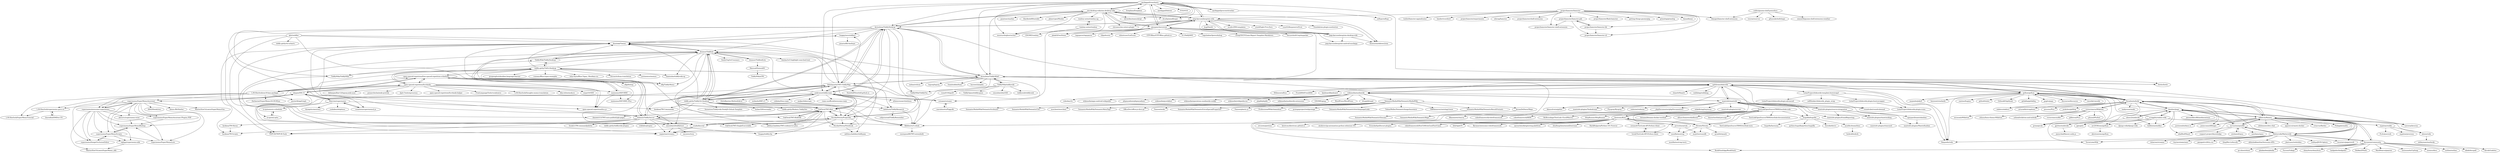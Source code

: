 digraph G {
"aardappel/treesheets" -> "aardappel/procrastitracker"
"aardappel/treesheets" -> "dvorka/mindforger" ["e"=1]
"aardappel/treesheets" -> "freeplane/freeplane" ["e"=1]
"aardappel/treesheets" -> "zim-desktop-wiki/zim-desktop-wiki"
"aardappel/treesheets" -> "aardappel/lobster" ["e"=1]
"aardappel/treesheets" -> "jaap-karssenberg/zim-wiki"
"aardappel/treesheets" -> "giuspen/cherrytree"
"aardappel/treesheets" -> "wereturtle/ghostwriter" ["e"=1]
"aardappel/treesheets" -> "felixhayashi/TW5-TiddlyMap"
"aardappel/treesheets" -> "Jermolene/TiddlyWiki5"
"aardappel/treesheets" -> "olivierkes/manuskript" ["e"=1]
"aardappel/treesheets" -> "Jermolene/TiddlyDesktop"
"aardappel/treesheets" -> "VUE/VUE" ["e"=1]
"aardappel/treesheets" -> "Zettlr/Zettlr" ["e"=1]
"aardappel/treesheets" -> "joekroese/tiddlyroam"
"zim-desktop-wiki/zim-desktop-wiki" -> "jaap-karssenberg/zim-wiki"
"zim-desktop-wiki/zim-desktop-wiki" -> "giuspen/cherrytree"
"zim-desktop-wiki/zim-desktop-wiki" -> "aardappel/treesheets"
"zim-desktop-wiki/zim-desktop-wiki" -> "Jermolene/TiddlyDesktop"
"zim-desktop-wiki/zim-desktop-wiki" -> "Xunius/markdown2zim"
"zim-desktop-wiki/zim-desktop-wiki" -> "dvorka/mindforger" ["e"=1]
"zim-desktop-wiki/zim-desktop-wiki" -> "pbek/QOwnNotes" ["e"=1]
"zim-desktop-wiki/zim-desktop-wiki" -> "wereturtle/ghostwriter" ["e"=1]
"zim-desktop-wiki/zim-desktop-wiki" -> "olivierkes/manuskript" ["e"=1]
"zim-desktop-wiki/zim-desktop-wiki" -> "tomboy-notes/tomboy-ng"
"zim-desktop-wiki/zim-desktop-wiki" -> "shivams/zim-zotero-plugin"
"zim-desktop-wiki/zim-desktop-wiki" -> "blackhole89/notekit" ["e"=1]
"zim-desktop-wiki/zim-desktop-wiki" -> "phase1geo/Minder" ["e"=1]
"zim-desktop-wiki/zim-desktop-wiki" -> "Jermolene/TiddlyWiki5"
"zim-desktop-wiki/zim-desktop-wiki" -> "gsantner/markor" ["e"=1]
"slaypni/SM-15" -> "open-spaced-repetition/free-spaced-repetition-scheduler"
"slaypni/SM-15" -> "sunaiwen/supermemo2.js"
"slaypni/SM-15" -> "supermemo/SuperMemoAssistant"
"slaypni/SM-15" -> "lo-tp/sm2-plus"
"slaypni/SM-15" -> "Maxvien/supermemo"
"splitbrain/dokuwiki" -> "wikimedia/mediawiki"
"splitbrain/dokuwiki" -> "Jermolene/TiddlyWiki5"
"splitbrain/dokuwiki" -> "gollum/gollum"
"splitbrain/dokuwiki" -> "LotarProject/dokuwiki-template-bootstrap3"
"splitbrain/dokuwiki" -> "Dynalon/mdwiki"
"splitbrain/dokuwiki" -> "BookStackApp/BookStack" ["e"=1]
"splitbrain/dokuwiki" -> "mantisbt/mantisbt"
"splitbrain/dokuwiki" -> "kanboard/kanboard" ["e"=1]
"splitbrain/dokuwiki" -> "klaussilveira/gitlist" ["e"=1]
"splitbrain/dokuwiki" -> "shaarli/Shaarli" ["e"=1]
"splitbrain/dokuwiki" -> "wallabag/wallabag" ["e"=1]
"splitbrain/dokuwiki" -> "Requarks/wiki" ["e"=1]
"splitbrain/dokuwiki" -> "SSilence/selfoss" ["e"=1]
"splitbrain/dokuwiki" -> "FreshRSS/FreshRSS" ["e"=1]
"splitbrain/dokuwiki" -> "roundcube/roundcubemail" ["e"=1]
"victorstanciu/Wikitten" -> "grena/gruik" ["e"=1]
"victorstanciu/Wikitten" -> "zthxxx/hexo-theme-Wikitten" ["e"=1]
"victorstanciu/Wikitten" -> "zohead/wikitten-and-mdwiki"
"victorstanciu/Wikitten" -> "Dynalon/mdwiki"
"victorstanciu/Wikitten" -> "victorstanciu/dbv" ["e"=1]
"victorstanciu/Wikitten" -> "gilbitron/Pico" ["e"=1]
"victorstanciu/Wikitten" -> "pluxml/PluXml" ["e"=1]
"victorstanciu/Wikitten" -> "nicosomb/Wikitten"
"Dynalon/mdwiki" -> "gollum/gollum"
"Dynalon/mdwiki" -> "gilbitron/Raneto"
"Dynalon/mdwiki" -> "TevinLi/amWiki" ["e"=1]
"Dynalon/mdwiki" -> "splitbrain/dokuwiki"
"Dynalon/mdwiki" -> "victorstanciu/Wikitten"
"Dynalon/mdwiki" -> "Jermolene/TiddlyWiki5"
"Dynalon/mdwiki" -> "tankywoo/simiki" ["e"=1]
"Dynalon/mdwiki" -> "arturadib/strapdown" ["e"=1]
"Dynalon/mdwiki" -> "Laverna/laverna" ["e"=1]
"Dynalon/mdwiki" -> "justinwalsh/daux.io" ["e"=1]
"Dynalon/mdwiki" -> "joemccann/dillinger" ["e"=1]
"Dynalon/mdwiki" -> "mkdocs/mkdocs" ["e"=1]
"Dynalon/mdwiki" -> "claudioc/jingo"
"Dynalon/mdwiki" -> "picocms/Pico" ["e"=1]
"Dynalon/mdwiki" -> "jockchou/gitblog" ["e"=1]
"wikimedia/mediawiki" -> "splitbrain/dokuwiki"
"wikimedia/mediawiki" -> "wikimedia/apps-android-wikipedia" ["e"=1]
"wikimedia/mediawiki" -> "SemanticMediaWiki/SemanticMediaWiki"
"wikimedia/mediawiki" -> "phpmyadmin/phpmyadmin" ["e"=1]
"wikimedia/mediawiki" -> "wikimedia/pywikibot" ["e"=1]
"wikimedia/mediawiki" -> "wikimedia/operations-mediawiki-config" ["e"=1]
"wikimedia/mediawiki" -> "wikimedia/wikipedia-ios" ["e"=1]
"wikimedia/mediawiki" -> "phpbb/phpbb" ["e"=1]
"wikimedia/mediawiki" -> "wikimedia/mediawiki-extensions" ["e"=1]
"wikimedia/mediawiki" -> "mantisbt/mantisbt"
"wikimedia/mediawiki" -> "GNOME/gimp" ["e"=1]
"wikimedia/mediawiki" -> "Requarks/wiki" ["e"=1]
"wikimedia/mediawiki" -> "WordPress/WordPress" ["e"=1]
"wikimedia/mediawiki" -> "drupal/drupal" ["e"=1]
"wikimedia/mediawiki" -> "videolan/vlc" ["e"=1]
"giuspen/cherrytree" -> "zim-desktop-wiki/zim-desktop-wiki"
"giuspen/cherrytree" -> "pbek/QOwnNotes" ["e"=1]
"giuspen/cherrytree" -> "wereturtle/ghostwriter" ["e"=1]
"giuspen/cherrytree" -> "aardappel/treesheets"
"giuspen/cherrytree" -> "jaap-karssenberg/zim-desktop-wiki"
"giuspen/cherrytree" -> "sagishahar/lpeworkshop" ["e"=1]
"giuspen/cherrytree" -> "noraj/OSCP-Exam-Report-Template-Markdown" ["e"=1]
"giuspen/cherrytree" -> "SecureAuthCorp/impacket" ["e"=1]
"giuspen/cherrytree" -> "tagspaces/tagspaces" ["e"=1]
"giuspen/cherrytree" -> "OJ/gobuster" ["e"=1]
"giuspen/cherrytree" -> "jaap-karssenberg/zim-wiki"
"giuspen/cherrytree" -> "Zettlr/Zettlr" ["e"=1]
"giuspen/cherrytree" -> "rebootuser/LinEnum" ["e"=1]
"giuspen/cherrytree" -> "GTFOBins/GTFOBins.github.io" ["e"=1]
"giuspen/cherrytree" -> "411Hall/JAWS" ["e"=1]
"projecthamster/hamster" -> "projecthamster/shell-extension"
"projecthamster/hamster" -> "projecthamster/hamster-gtk"
"projecthamster/hamster" -> "projecthamster/hamster-shell-extension"
"projecthamster/hamster" -> "projecthamster/flask-hamster"
"projecthamster/hamster" -> "projecthamster/hamster-lib"
"projecthamster/hamster" -> "getting-things-gnome/gtg" ["e"=1]
"projecthamster/hamster" -> "gtimelog/gtimelog"
"projecthamster/hamster" -> "kimai/kimai" ["e"=1]
"projecthamster/hamster" -> "projecthamster/hamster-cli"
"projecthamster/hamster" -> "tseliot/hamster-appindicator"
"projecthamster/hamster" -> "baedert/corebird" ["e"=1]
"projecthamster/hamster" -> "projecthamster/experiments"
"projecthamster/hamster" -> "jaap-karssenberg/zim-wiki"
"projecthamster/hamster" -> "tbaugis/hamster-shell-extension"
"projecthamster/hamster" -> "ederag/hamster"
"TiddlyWiki/TiddlyDesktop" -> "tiddly-gittly/TidGi-Desktop"
"TiddlyWiki/TiddlyDesktop" -> "donmor/Tiddloid"
"TiddlyWiki/TiddlyDesktop" -> "ibnishak/Timimi"
"open-spaced-repetition/fsrs4anki" -> "open-spaced-repetition/free-spaced-repetition-scheduler"
"open-spaced-repetition/fsrs4anki" -> "L-M-Sherlock/sm18-lazy-package"
"open-spaced-repetition/fsrs4anki" -> "open-spaced-repetition/fsrs4anki-helper"
"open-spaced-repetition/fsrs4anki" -> "FreeLanguageTools/vocabsieve"
"open-spaced-repetition/fsrs4anki" -> "maimemo/SSP-MMC"
"open-spaced-repetition/fsrs4anki" -> "tiddly-gittly/TidGi-Desktop"
"open-spaced-repetition/fsrs4anki" -> "open-spaced-repetition/fsrs.js"
"open-spaced-repetition/fsrs4anki" -> "slaypni/SM-15"
"open-spaced-repetition/fsrs4anki" -> "L-M-Sherlock/thoughts-memo-translation"
"open-spaced-repetition/fsrs4anki" -> "supermemo/awesome-supermemo"
"open-spaced-repetition/fsrs4anki" -> "kha-white/mokuro" ["e"=1]
"open-spaced-repetition/fsrs4anki" -> "ninja33/ODH" ["e"=1]
"open-spaced-repetition/fsrs4anki" -> "debanjandhar12/logseq-anki-sync" ["e"=1]
"open-spaced-repetition/fsrs4anki" -> "pranavdeshai/anki-prettify"
"open-spaced-repetition/fsrs4anki" -> "Ajatt-Tools/mpvacious" ["e"=1]
"TestLinkOpenSourceTRMS/testlink-code" -> "kiwitcms/Kiwi"
"TestLinkOpenSourceTRMS/testlink-code" -> "prove/tarantula"
"TestLinkOpenSourceTRMS/testlink-code" -> "bitnami/bitnami-docker-testlink"
"TestLinkOpenSourceTRMS/testlink-code" -> "lczub/TestLink-API-Python-client"
"TestLinkOpenSourceTRMS/testlink-code" -> "Nitrate/Nitrate"
"TestLinkOpenSourceTRMS/testlink-code" -> "allure-framework/allure2" ["e"=1]
"TestLinkOpenSourceTRMS/testlink-code" -> "TestLinkOpenSourceTRMS/testlink-documentation"
"TestLinkOpenSourceTRMS/testlink-code" -> "kinow/testlink-java-api"
"TestLinkOpenSourceTRMS/testlink-code" -> "Blazemeter/taurus" ["e"=1]
"TestLinkOpenSourceTRMS/testlink-code" -> "bugzilla/bugzilla"
"TestLinkOpenSourceTRMS/testlink-code" -> "mantisbt/mantisbt"
"TestLinkOpenSourceTRMS/testlink-code" -> "robotframework/robotframework" ["e"=1]
"TestLinkOpenSourceTRMS/testlink-code" -> "robotframework/RIDE" ["e"=1]
"TestLinkOpenSourceTRMS/testlink-code" -> "MrBricodage/TestLink--ExcelMacros"
"TestLinkOpenSourceTRMS/testlink-code" -> "HttpRunner/HttpRunner" ["e"=1]
"gilbitron/Raneto" -> "mrvautin/openKB"
"gilbitron/Raneto" -> "Dynalon/mdwiki"
"gilbitron/Raneto" -> "Matterwiki/Matterwiki"
"gilbitron/Raneto" -> "claudioc/jingo"
"gilbitron/Raneto" -> "documize/community"
"gilbitron/Raneto" -> "gollum/gollum"
"gilbitron/Raneto" -> "rstacruz/flatdoc" ["e"=1]
"gilbitron/Raneto" -> "Laverna/laverna" ["e"=1]
"gilbitron/Raneto" -> "wkallhof/Hazel"
"gilbitron/Raneto" -> "Flolagale/mailin" ["e"=1]
"gilbitron/Raneto" -> "justinwalsh/daux.io" ["e"=1]
"gilbitron/Raneto" -> "twostairs/paperwork" ["e"=1]
"gilbitron/Raneto" -> "joemccann/dillinger" ["e"=1]
"gilbitron/Raneto" -> "sdelements/lets-chat" ["e"=1]
"gilbitron/Raneto" -> "appsecco/raneto-docker"
"mozilla/moztrap" -> "mozilla/moztrap-tests"
"codito/gnome-shell-pomodoro" -> "simon04/gnome-shell-extension-weather" ["e"=1]
"codito/gnome-shell-pomodoro" -> "tworaz/xserver"
"codito/gnome-shell-pomodoro" -> "tbaugis/hamster-shell-extension"
"codito/gnome-shell-pomodoro" -> "gfxmonk/shellshape" ["e"=1]
"OokTech/TW5-Bob" -> "OokTech/TW5-BobEXE"
"OokTech/TW5-Bob" -> "NicolasPetton/Projectify"
"OokTech/TW5-Bob" -> "crazko/krystal"
"OokTech/TW5-Bob" -> "flibbles/tw5-relink"
"OokTech/TW5-Bob" -> "Arlen22/TiddlyServer"
"OokTech/TW5-Bob" -> "NicolasPetton/Notebook"
"OokTech/TW5-Bob" -> "buggyj/tiddlyclip"
"OokTech/TW5-Bob" -> "donmor/Tiddloid"
"OokTech/TW5-Bob" -> "OokTech/TW5-SingleExecutable"
"OokTech/TW5-Bob" -> "danielo515/TW5-auto-publish2gh-pages"
"nhoss2/nodewiki" -> "claudioc/jingo"
"nhoss2/nodewiki" -> "hiddentao/melkor"
"nhoss2/nodewiki" -> "gjritter/nodewiki"
"gollum/gollum" -> "Dynalon/mdwiki"
"gollum/gollum" -> "GitbookIO/gitbook" ["e"=1]
"gollum/gollum" -> "gitlabhq/gitlabhq" ["e"=1]
"gollum/gollum" -> "Requarks/wiki" ["e"=1]
"gollum/gollum" -> "jgm/gitit" ["e"=1]
"gollum/gollum" -> "Jermolene/TiddlyWiki5"
"gollum/gollum" -> "splitbrain/dokuwiki"
"gollum/gollum" -> "gogits/gogs" ["e"=1]
"gollum/gollum" -> "discourse/discourse" ["e"=1]
"gollum/gollum" -> "vimwiki/vimwiki" ["e"=1]
"gollum/gollum" -> "mojombo/jekyll" ["e"=1]
"gollum/gollum" -> "benweet/stackedit" ["e"=1]
"gollum/gollum" -> "cantino/huginn" ["e"=1]
"gollum/gollum" -> "mkdocs/mkdocs" ["e"=1]
"gollum/gollum" -> "github/hubot" ["e"=1]
"bugzilla/bugzilla" -> "mozilla-bteam/bmo"
"bugzilla/bugzilla" -> "bugzilla/harmony"
"bugzilla/bugzilla" -> "python-bugzilla/python-bugzilla"
"bugzilla/bugzilla" -> "foswiki/distro"
"aardappel/procrastitracker" -> "aardappel/treesheets"
"aardappel/procrastitracker" -> "selfspy/selfspy" ["e"=1]
"supermemo/SuperMemoAssistant" -> "supermemo/awesome-supermemo"
"supermemo/SuperMemoAssistant" -> "supermemo/SuperMemoAssistant.Plugins.PDF"
"supermemo/SuperMemoAssistant" -> "supermemo/SuperMemoBackup"
"supermemo/SuperMemoAssistant" -> "supermemo/SuperMemoScripts"
"supermemo/SuperMemoAssistant" -> "supermemo/SuperMemoLore"
"supermemo/SuperMemoAssistant" -> "alessivs/supermemo-wine"
"supermemo/SuperMemoAssistant" -> "supermemo/ImageOcclusionEditor"
"supermemo/SuperMemoAssistant" -> "MasterHowToLearn/SuperMemoVim"
"supermemo/SuperMemoAssistant" -> "slaypni/SM-15"
"supermemo/SuperMemoAssistant" -> "AM429/anki2sm"
"supermemo/SuperMemoAssistant" -> "L-M-Sherlock/supermemo.guru-cn"
"supermemo/SuperMemoAssistant" -> "rajlego/supermemo-ahk"
"supermemo/SuperMemoAssistant" -> "alexis-/BitShelter"
"documize/community" -> "Matterwiki/Matterwiki"
"documize/community" -> "sismics/docs" ["e"=1]
"documize/community" -> "outline/outline" ["e"=1]
"documize/community" -> "gilbitron/Raneto"
"documize/community" -> "eikek/docspell" ["e"=1]
"documize/community" -> "Kovah/LinkAce" ["e"=1]
"documize/community" -> "BookStackApp/BookStack" ["e"=1]
"documize/community" -> "go-shiori/shiori" ["e"=1]
"documize/community" -> "plankanban/planka" ["e"=1]
"documize/community" -> "Forceu/Gokapi" ["e"=1]
"documize/community" -> "ohmyform/ohmyform" ["e"=1]
"documize/community" -> "hedgedoc/hedgedoc" ["e"=1]
"documize/community" -> "Bubka/2FAuth" ["e"=1]
"documize/community" -> "WardPearce/paaster" ["e"=1]
"documize/community" -> "seriousm4x/UpSnap" ["e"=1]
"tiddly-gittly/TidGi-Desktop" -> "TiddlyWiki/TiddlyDesktop"
"tiddly-gittly/TidGi-Desktop" -> "donmor/Tiddloid"
"tiddly-gittly/TidGi-Desktop" -> "oflg/TiddlyMemo"
"tiddly-gittly/TidGi-Desktop" -> "open-spaced-repetition/fsrs4anki"
"tiddly-gittly/TidGi-Desktop" -> "Nriver/trilium-translation" ["e"=1]
"tiddly-gittly/TidGi-Desktop" -> "L-M-Sherlock/sm18-lazy-package"
"tiddly-gittly/TidGi-Desktop" -> "open-spaced-repetition/free-spaced-repetition-scheduler"
"tiddly-gittly/TidGi-Desktop" -> "keatonlao/tiddlywiki-xp"
"tiddly-gittly/TidGi-Desktop" -> "Jermolene/TiddlyWiki5"
"tiddly-gittly/TidGi-Desktop" -> "justmemos/memos" ["e"=1]
"tiddly-gittly/TidGi-Desktop" -> "ibnishak/Timimi"
"tiddly-gittly/TidGi-Desktop" -> "guopenghui/obsidian-language-learner" ["e"=1]
"tiddly-gittly/TidGi-Desktop" -> "cumany/Blue-topaz-examples" ["e"=1]
"tiddly-gittly/TidGi-Desktop" -> "whyt-byte/Blue-Topaz_Obsidian-css" ["e"=1]
"tiddly-gittly/TidGi-Desktop" -> "TiddlyWiki/TiddlyWiki"
"Jermolene/TiddlyWiki5" -> "Jermolene/TiddlyDesktop"
"Jermolene/TiddlyWiki5" -> "felixhayashi/TW5-TiddlyMap"
"Jermolene/TiddlyWiki5" -> "splitbrain/dokuwiki"
"Jermolene/TiddlyWiki5" -> "zadam/trilium" ["e"=1]
"Jermolene/TiddlyWiki5" -> "TiddlyWiki/tiddlywiki"
"Jermolene/TiddlyWiki5" -> "gollum/gollum"
"Jermolene/TiddlyWiki5" -> "logseq/logseq" ["e"=1]
"Jermolene/TiddlyWiki5" -> "athensresearch/athens" ["e"=1]
"Jermolene/TiddlyWiki5" -> "Zettlr/Zettlr" ["e"=1]
"Jermolene/TiddlyWiki5" -> "Laverna/laverna" ["e"=1]
"Jermolene/TiddlyWiki5" -> "Requarks/wiki" ["e"=1]
"Jermolene/TiddlyWiki5" -> "tiddly-gittly/TidGi-Desktop"
"Jermolene/TiddlyWiki5" -> "foambubble/foam" ["e"=1]
"Jermolene/TiddlyWiki5" -> "Dynalon/mdwiki"
"Jermolene/TiddlyWiki5" -> "laurent22/joplin" ["e"=1]
"projecthamster/hamster-gtk" -> "projecthamster/hamster-lib"
"projecthamster/hamster-gtk" -> "projecthamster/hamster-cli"
"projecthamster/hamster-gtk" -> "projecthamster/hamster-shell-extension"
"felixhayashi/TW5-TiddlyMap" -> "OokTech/TW5-Bob"
"felixhayashi/TW5-TiddlyMap" -> "Jermolene/TiddlyDesktop"
"felixhayashi/TW5-TiddlyMap" -> "Jermolene/TiddlyWiki5"
"felixhayashi/TW5-TiddlyMap" -> "Arlen22/TiddlyServer"
"felixhayashi/TW5-TiddlyMap" -> "flibbles/tw5-relink"
"felixhayashi/TW5-TiddlyMap" -> "joekroese/tiddlyroam"
"felixhayashi/TW5-TiddlyMap" -> "tiddly-gittly/TiddlyGit-Desktop"
"felixhayashi/TW5-TiddlyMap" -> "ibnishak/Timimi"
"felixhayashi/TW5-TiddlyMap" -> "donmor/Tiddloid"
"felixhayashi/TW5-TiddlyMap" -> "kebifurai/TiddlyResearch"
"felixhayashi/TW5-TiddlyMap" -> "crazko/krystal"
"felixhayashi/TW5-TiddlyMap" -> "simonbaird/tiddlyhost"
"felixhayashi/TW5-TiddlyMap" -> "buggyj/savetiddlers"
"felixhayashi/TW5-TiddlyMap" -> "saqimtiaz/streams"
"felixhayashi/TW5-TiddlyMap" -> "NoteSelf/NoteSelf.github.io"
"TiddlyWiki/TiddlyWiki" -> "TiddlyWiki/TiddlyDesktop"
"TiddlyWiki/TiddlyWiki" -> "danielo515/TW5-auto-publish2gh-pages"
"kiwitcms/Kiwi" -> "Nitrate/Nitrate"
"kiwitcms/Kiwi" -> "TestLinkOpenSourceTRMS/testlink-code"
"kiwitcms/Kiwi" -> "mozilla/moztrap"
"kiwitcms/Kiwi" -> "didi/AgileTC" ["e"=1]
"kiwitcms/Kiwi" -> "fkromer/awesome-robotframework" ["e"=1]
"kiwitcms/Kiwi" -> "aaronchen2k/ngtesting-platform" ["e"=1]
"kiwitcms/Kiwi" -> "prove/tarantula"
"kiwitcms/Kiwi" -> "zhuifengshen/xmind2testcase" ["e"=1]
"kiwitcms/Kiwi" -> "HackBulgaria/Python-101-Forever" ["e"=1]
"kiwitcms/Kiwi" -> "otvorete/petition" ["e"=1]
"kiwitcms/Kiwi" -> "kiwitcms/kiwitcms.github.io"
"kiwitcms/Kiwi" -> "orenault/TestLink-API-Python-client"
"kiwitcms/Kiwi" -> "atodorov/qa-automation-python-selenium-101"
"kiwitcms/Kiwi" -> "SvenskaSpel/locust-plugins" ["e"=1]
"kiwitcms/Kiwi" -> "robotframework/HowToWriteGoodTestCases" ["e"=1]
"jaap-karssenberg/zim-desktop-wiki" -> "jaap-karssenberg/zim-wiki"
"jaap-karssenberg/zim-desktop-wiki" -> "jaap-karssenberg/zim-android-mockapp"
"jaap-karssenberg/zim-desktop-wiki" -> "Xunius/markdown2zim"
"jaap-karssenberg/zim-desktop-wiki" -> "giuspen/cherrytree"
"L-M-Sherlock/sm18-lazy-package" -> "L-M-Sherlock/supermemo.guru-cn"
"L-M-Sherlock/sm18-lazy-package" -> "open-spaced-repetition/fsrs4anki"
"L-M-Sherlock/sm18-lazy-package" -> "L-M-Sherlock/SuperMemoTutorial"
"L-M-Sherlock/sm18-lazy-package" -> "Zacharia2/SuperMemo18-ON-Wine"
"L-M-Sherlock/sm18-lazy-package" -> "supermemo/awesome-supermemo"
"L-M-Sherlock/sm18-lazy-package" -> "gustavklopp/LingL"
"L-M-Sherlock/sm18-lazy-package" -> "supermemo/SuperMemoAssistant"
"L-M-Sherlock/sm18-lazy-package" -> "open-spaced-repetition/free-spaced-repetition-scheduler"
"supermemo/ImageOcclusionEditor" -> "supermemo/SuperMemoScripts"
"tiddly-gittly/TiddlyGit-Desktop" -> "donmor/Tiddloid"
"tiddly-gittly/TiddlyGit-Desktop" -> "linonetwo/Tiddlywiki-NodeJS-Github-Template"
"tiddly-gittly/TiddlyGit-Desktop" -> "felixhayashi/TW5-TiddlyMap"
"tiddly-gittly/TiddlyGit-Desktop" -> "flibbles/tw5-relink"
"tiddly-gittly/TiddlyGit-Desktop" -> "ibnishak/Timimi"
"tiddly-gittly/TiddlyGit-Desktop" -> "Jermolene/TiddlyDesktop"
"tiddly-gittly/TiddlyGit-Desktop" -> "NicolasPetton/Projectify"
"tiddly-gittly/TiddlyGit-Desktop" -> "kebifurai/TiddlyResearch"
"tiddly-gittly/TiddlyGit-Desktop" -> "joekroese/tiddlyroam"
"tiddly-gittly/TiddlyGit-Desktop" -> "OokTech/TW5-Bob"
"tiddly-gittly/TiddlyGit-Desktop" -> "kookma/TW-Commander"
"tiddly-gittly/TiddlyGit-Desktop" -> "Arlen22/TiddlyServer"
"tiddly-gittly/TiddlyGit-Desktop" -> "liuhao326/wereader" ["e"=1]
"tiddly-gittly/TiddlyGit-Desktop" -> "NicolasPetton/Notebook"
"tiddly-gittly/TiddlyGit-Desktop" -> "tiddly-gittly/Modern.TiddlyDev"
"mantisbt/mantisbt" -> "mantisbt-plugins/source-integration"
"mantisbt/mantisbt" -> "mantisbt-plugins/EmailReporting"
"mantisbt/mantisbt" -> "splitbrain/dokuwiki"
"mantisbt/mantisbt" -> "TestLinkOpenSourceTRMS/testlink-code"
"mantisbt/mantisbt" -> "bugzilla/bugzilla"
"mantisbt/mantisbt" -> "klaussilveira/gitlist" ["e"=1]
"mantisbt/mantisbt" -> "redmine/redmine" ["e"=1]
"mantisbt/mantisbt" -> "phpDocumentor/phpDocumentor2" ["e"=1]
"mantisbt/mantisbt" -> "wikimedia/mediawiki"
"mantisbt/mantisbt" -> "mikelbring/tinyissue" ["e"=1]
"mantisbt/mantisbt" -> "mantisbt-plugins/timetracking"
"mantisbt/mantisbt" -> "mantisbt-plugins/scrum"
"mantisbt/mantisbt" -> "mantisbt-plugins/Taskodrome"
"mantisbt/mantisbt" -> "roundcube/roundcubemail" ["e"=1]
"mantisbt/mantisbt" -> "Flyspray/flyspray" ["e"=1]
"SemanticMediaWiki/SemanticMediaWiki" -> "SemanticMediaWiki/SemanticResultFormats"
"SemanticMediaWiki/SemanticMediaWiki" -> "JeroenDeDauw/Maps"
"SemanticMediaWiki/SemanticMediaWiki" -> "SemanticMediaWiki/SemanticCite"
"SemanticMediaWiki/SemanticMediaWiki" -> "mwclient/mwclient" ["e"=1]
"SemanticMediaWiki/SemanticMediaWiki" -> "SemanticMediaWiki/SemanticMetaTags"
"SemanticMediaWiki/SemanticMediaWiki" -> "OfficeDev/office-js-docs-pr" ["e"=1]
"SemanticMediaWiki/SemanticMediaWiki" -> "Fannon/mobo"
"SemanticMediaWiki/SemanticMediaWiki" -> "SemanticMediaWiki/SemanticExtraSpecialProperties"
"SemanticMediaWiki/SemanticMediaWiki" -> "Fannon/plastic.js"
"SemanticMediaWiki/SemanticMediaWiki" -> "ProfessionalWiki/chameleon" ["e"=1]
"SemanticMediaWiki/SemanticMediaWiki" -> "protegeproject/webprotege" ["e"=1]
"SemanticMediaWiki/SemanticMediaWiki" -> "SemanticMediaWiki/SemanticInterlanguageLinks"
"SemanticMediaWiki/SemanticMediaWiki" -> "TobiasWeller/SemanticImageAnnotator"
"SemanticMediaWiki/SemanticMediaWiki" -> "TIBHannover/ontology2smw"
"SemanticMediaWiki/SemanticMediaWiki" -> "SemanticMediaWiki/SemanticScribunto"
"mozilla-bteam/bmo" -> "bzdeck/bzdeck"
"maimemo/SSP-MMC" -> "maimemo/SSP-MMC-Plus"
"maimemo/SSP-MMC" -> "open-spaced-repetition/fsrs.js"
"maimemo/SSP-MMC" -> "open-spaced-repetition/free-spaced-repetition-scheduler"
"Jermolene/TiddlyDesktop" -> "Jermolene/TiddlyWiki5"
"Jermolene/TiddlyDesktop" -> "joekroese/tiddlyroam"
"Jermolene/TiddlyDesktop" -> "felixhayashi/TW5-TiddlyMap"
"Jermolene/TiddlyDesktop" -> "tiddly-gittly/TiddlyGit-Desktop"
"Jermolene/TiddlyDesktop" -> "ibnishak/Timimi"
"Jermolene/TiddlyDesktop" -> "buggyj/savetiddlers"
"Jermolene/TiddlyDesktop" -> "Arlen22/TiddlyServer"
"Jermolene/TiddlyDesktop" -> "jaap-karssenberg/zim-wiki"
"Jermolene/TiddlyDesktop" -> "NicolasPetton/Projectify"
"Jermolene/TiddlyDesktop" -> "TiddlyWiki/TiddlyWiki"
"Jermolene/TiddlyDesktop" -> "donmor/Tiddloid"
"Jermolene/TiddlyDesktop" -> "zim-desktop-wiki/zim-desktop-wiki"
"Jermolene/TiddlyDesktop" -> "OokTech/TW5-Bob"
"Jermolene/TiddlyDesktop" -> "TiddlyWiki/TiddlyFox"
"Jermolene/TiddlyDesktop" -> "flibbles/tw5-relink"
"claudioc/jingo" -> "nhoss2/nodewiki"
"claudioc/jingo" -> "Matterwiki/Matterwiki"
"claudioc/jingo" -> "hiddentao/melkor"
"claudioc/jingo" -> "scragg0x/realms-wiki"
"claudioc/jingo" -> "gilbitron/Raneto"
"claudioc/jingo" -> "mrvautin/openKB"
"claudioc/jingo" -> "gollum/gollum"
"claudioc/jingo" -> "wkallhof/Hazel"
"claudioc/jingo" -> "arr2036/omnigollum"
"claudioc/jingo" -> "Dynalon/mdwiki"
"claudioc/jingo" -> "jansmolders86/mediacenterjs" ["e"=1]
"supermemo/SuperMemoLore" -> "supermemo/SuperMemoBackup"
"jaap-karssenberg/zim-wiki" -> "jaap-karssenberg/zim-desktop-wiki"
"jaap-karssenberg/zim-wiki" -> "zim-desktop-wiki/zim-desktop-wiki"
"jaap-karssenberg/zim-wiki" -> "jaap-karssenberg/zim-android-mockapp"
"jaap-karssenberg/zim-wiki" -> "Xunius/markdown2zim"
"jaap-karssenberg/zim-wiki" -> "kcg/Zim4A"
"jaap-karssenberg/zim-wiki" -> "Jermolene/TiddlyDesktop"
"jaap-karssenberg/zim-wiki" -> "ecodiv/ZIM-templates"
"jaap-karssenberg/zim-wiki" -> "shivams/zim-zotero-plugin"
"jaap-karssenberg/zim-wiki" -> "jrm4/Eight-Five-Zero"
"jaap-karssenberg/zim-wiki" -> "aardappel/treesheets"
"jaap-karssenberg/zim-wiki" -> "cotoami/cotoami"
"jaap-karssenberg/zim-wiki" -> "scar45/ResponsivePivot"
"jaap-karssenberg/zim-wiki" -> "Osndok/zim-plugin-nowbutton"
"jaap-karssenberg/zim-wiki" -> "giuspen/cherrytree"
"lczub/TestLink-API-Python-client" -> "orenault/TestLink-API-Python-client"
"LotarProject/dokuwiki-template-bootstrap3" -> "LotarProject/dokuwiki-plugin-bootswrapper"
"LotarProject/dokuwiki-template-bootstrap3" -> "LotarProject/dokuwiki-plugin-advanced"
"LotarProject/dokuwiki-template-bootstrap3" -> "LotarProject/dokuwiki-plugin-icons"
"LotarProject/dokuwiki-template-bootstrap3" -> "selfthinker/dokuwiki_plugin_wrap"
"flibbles/tw5-relink" -> "snowgoon88/TW5-extendedit"
"simonbaird/tiddlyhost" -> "saqimtiaz/streams"
"simonbaird/tiddlyhost" -> "buggyj/tiddlyclip"
"simonbaird/tiddlyhost" -> "oeyoews/twm"
"supermemo/awesome-supermemo" -> "supermemo/SuperMemoAssistant"
"supermemo/awesome-supermemo" -> "supermemo/SuperMemoScripts"
"supermemo/awesome-supermemo" -> "supermemo/SuperMemoAssistant.Plugins.PDF"
"supermemo/awesome-supermemo" -> "supermemo/SuperMemoBackup"
"supermemo/awesome-supermemo" -> "rajlego/supermemo-ahk"
"supermemo/awesome-supermemo" -> "supermemo/ImageOcclusionEditor"
"supermemo/awesome-supermemo" -> "alessivs/supermemo-wine"
"supermemo/awesome-supermemo" -> "supermemo/SuperMemoLore"
"supermemo/awesome-supermemo" -> "MasterHowToLearn/SuperMemo_ahk"
"scragg0x/realms-wiki" -> "claudioc/jingo"
"scragg0x/realms-wiki" -> "arr2036/omnigollum"
"scragg0x/realms-wiki" -> "mgaitan/waliki"
"scragg0x/realms-wiki" -> "alexex/wiki"
"scragg0x/realms-wiki" -> "gollum/gollum"
"scragg0x/realms-wiki" -> "jgm/gitit" ["e"=1]
"scragg0x/realms-wiki" -> "grena/gruik" ["e"=1]
"scragg0x/realms-wiki" -> "django-wiki/django-wiki" ["e"=1]
"scragg0x/realms-wiki" -> "hiddentao/melkor"
"donmor/Tiddloid" -> "donmor/TiddloidLite"
"donmor/Tiddloid" -> "ibnishak/Timimi"
"donmor/Tiddloid" -> "OokTech/TW5-Bob"
"donmor/Tiddloid" -> "keatonlao/tiddlywiki-xp"
"donmor/Tiddloid" -> "oflg/TiddlyMemo"
"donmor/Tiddloid" -> "OokTech/TW5-BobEXE"
"donmor/Tiddloid" -> "bimlas/tw5-highlight-searched-text"
"donmor/Tiddloid" -> "SmilyOrg/tw5-monaco"
"donmor/Tiddloid" -> "adithya-badidey/TW5-codemirror-plus"
"donmor/Tiddloid" -> "flibbles/tw5-relink"
"donmor/Tiddloid" -> "TiddlyWiki/TiddlyDesktop"
"donmor/Tiddloid" -> "TWPUB/TWPUB-Tools"
"donmor/Tiddloid" -> "tiddly-gittly/TiddlyGit-Desktop"
"donmor/Tiddloid" -> "Arlen22/TiddlyServer"
"donmor/TiddloidLite" -> "donmor/Tiddloid"
"donmor/TiddloidLite" -> "Marxsal/Quinoid01"
"mrvautin/openKB" -> "gilbitron/Raneto"
"mrvautin/openKB" -> "wkallhof/Hazel"
"mrvautin/openKB" -> "ziishaned/opus"
"mrvautin/openKB" -> "zeeshanu/opus" ["e"=1]
"mrvautin/openKB" -> "claudioc/jingo"
"mrvautin/openKB" -> "support-project/knowledge" ["e"=1]
"mrvautin/openKB" -> "Matterwiki/Matterwiki"
"Nitrate/Nitrate" -> "mozilla/moztrap"
"Nitrate/Nitrate" -> "msjit/testcasedb"
"Nitrate/Nitrate" -> "kiwitcms/Kiwi"
"Nitrate/Nitrate" -> "greatbit/quack"
"mgaitan/waliki" -> "alexex/wiki"
"mgaitan/waliki" -> "PyAr/pyarweb" ["e"=1]
"mgaitan/waliki" -> "mgaitan/preciosa"
"TestLinkOpenSourceTRMS/testlink-documentation" -> "TestLinkOpenSourceTRMS/testlink-tests"
"open-spaced-repetition/free-spaced-repetition-scheduler" -> "maimemo/SSP-MMC"
"open-spaced-repetition/free-spaced-repetition-scheduler" -> "slaypni/SM-15"
"open-spaced-repetition/free-spaced-repetition-scheduler" -> "open-spaced-repetition/fsrs.js"
"open-spaced-repetition/free-spaced-repetition-scheduler" -> "oflg/TiddlyMemo"
"open-spaced-repetition/free-spaced-repetition-scheduler" -> "oflg/fishing"
"open-spaced-repetition/free-spaced-repetition-scheduler" -> "open-spaced-repetition/fsrs4anki"
"open-spaced-repetition/free-spaced-repetition-scheduler" -> "maimemo/SSP-MMC-Plus"
"TiddlyWiki/tiddlywiki" -> "TiddlyWiki/TiddlyFox"
"TiddlyWiki/tiddlywiki" -> "TiddlySpace/tiddlyspace"
"TiddlyWiki/tiddlywiki" -> "simonbaird/mGSD"
"TiddlyWiki/tiddlywiki" -> "tiddlyweb/tiddlyweb"
"TiddlyWiki/tiddlywiki" -> "roma0104/gsd5"
"TiddlyWiki/tiddlywiki" -> "Jermolene/TiddlyWiki5"
"NicolasPetton/Projectify" -> "NicolasPetton/Notebook"
"NicolasPetton/Projectify" -> "saqimtiaz/streams"
"NicolasPetton/Projectify" -> "crazko/krystal"
"NicolasPetton/Projectify" -> "OokTech/TW5-Bob"
"NicolasPetton/Projectify" -> "adithya-badidey/tiddlyjam"
"NicolasPetton/Projectify" -> "adithya-badidey/TW5-codemirror-plus"
"Matterwiki/Matterwiki" -> "claudioc/jingo"
"Matterwiki/Matterwiki" -> "abhishekbanthia/Awesome-APIs" ["e"=1]
"Matterwiki/Matterwiki" -> "gilbitron/Raneto"
"Matterwiki/Matterwiki" -> "jlantunez/webslides" ["e"=1]
"Matterwiki/Matterwiki" -> "documize/community"
"Matterwiki/Matterwiki" -> "mrvautin/openKB"
"Matterwiki/Matterwiki" -> "Requarks/wiki" ["e"=1]
"Matterwiki/Matterwiki" -> "wellsjo/JSON-Splora" ["e"=1]
"Matterwiki/Matterwiki" -> "TevinLi/amWiki" ["e"=1]
"Matterwiki/Matterwiki" -> "dularion/streama" ["e"=1]
"Matterwiki/Matterwiki" -> "Dynalon/mdwiki"
"Matterwiki/Matterwiki" -> "tinytacoteam/zazu" ["e"=1]
"Matterwiki/Matterwiki" -> "ganapativs/bttn.css" ["e"=1]
"Matterwiki/Matterwiki" -> "QingWei-Li/docsify" ["e"=1]
"Matterwiki/Matterwiki" -> "twostairs/paperwork" ["e"=1]
"joekroese/tiddlyroam" -> "Jermolene/TiddlyDesktop"
"joekroese/tiddlyroam" -> "kebifurai/TiddlyResearch"
"joekroese/tiddlyroam" -> "felixhayashi/TW5-TiddlyMap"
"joekroese/tiddlyroam" -> "cofinley/free-roam"
"joekroese/tiddlyroam" -> "OokTech/TW5-Bob"
"joekroese/tiddlyroam" -> "crazko/krystal"
"joekroese/tiddlyroam" -> "andjar/dokuroam"
"joekroese/tiddlyroam" -> "cotoami/cotoami"
"joekroese/tiddlyroam" -> "tiddly-gittly/TiddlyGit-Desktop"
"joekroese/tiddlyroam" -> "NicolasPetton/Projectify"
"joekroese/tiddlyroam" -> "athensresearch/athens" ["e"=1]
"joekroese/tiddlyroam" -> "roam-unofficial/awesome-roam" ["e"=1]
"joekroese/tiddlyroam" -> "Zettelkasten-Method/zkviz" ["e"=1]
"joekroese/tiddlyroam" -> "nickmilo/IMF-v3"
"joekroese/tiddlyroam" -> "donmor/Tiddloid"
"Maxvien/supermemo" -> "sunaiwen/supermemo2.js"
"Maxvien/supermemo" -> "slaypni/SM-15"
"Maxvien/supermemo" -> "open-spaced-repetition/fsrs.js"
"Maxvien/supermemo" -> "lo-tp/memory-scheduler"
"Maxvien/supermemo" -> "yodaiken/dolphinsr"
"Maxvien/supermemo" -> "thyagoluciano/sm2"
"marubinotto/Piggydb" -> "cotoami/cotoami"
"tomboy-notes/tomboy-ng" -> "tomboy-notes/tomboy"
"kebifurai/TiddlyResearch" -> "flibbles/tw5-relink"
"kebifurai/TiddlyResearch" -> "sobjornstad/TiddlyRemember"
"cotoami/cotoami" -> "marubinotto/Piggydb"
"cotoami/cotoami" -> "joekroese/tiddlyroam"
"ziishaned/opus" -> "mrvautin/openKB"
"buggyj/savetiddlers" -> "pmario/file-backups"
"buggyj/savetiddlers" -> "ibnishak/Timimi"
"arr2036/omnigollum" -> "akretion/omnigollum"
"prove/tarantula" -> "msjit/testcasedb"
"prove/tarantula" -> "mozilla/moztrap"
"kookma/TW-Shiraz" -> "kookma/TW-Scripts"
"mantisbt-plugins/source-integration" -> "mantisbt-plugins/EmailReporting"
"mantisbt-plugins/source-integration" -> "mantisbt/mantisbt"
"mantisbt-plugins/source-integration" -> "cgaspard/mantiskanban"
"mantisbt-plugins/source-integration" -> "mantisbt-plugins/timetracking"
"mantisbt-plugins/source-integration" -> "mantisbt-plugins/MantisKanban"
"supermemo/SuperMemoScripts" -> "supermemo/SuperMemoBackup"
"supermemo/SuperMemoScripts" -> "supermemo/ImageOcclusionEditor"
"supermemo/SuperMemoScripts" -> "rajlego/supermemo-ahk"
"supermemo/SuperMemoScripts" -> "supermemo/SuperMemoLore"
"LotarProject/dokuwiki-plugin-bootswrapper" -> "LotarProject/dokuwiki-plugin-icons"
"tomboy-notes/tomboy" -> "tomboy-notes/tomboy-ng"
"tomboy-notes/tomboy" -> "GNOME/tomboy"
"qbit/widdler" -> "simonbaird/tiddlyhost"
"qbit/widdler" -> "NicolasPetton/Projectify"
"qbit/widdler" -> "TWPUB/TWPUB-Tools"
"qbit/widdler" -> "ibnishak/Timimi"
"qbit/widdler" -> "tiddly-gittly/tw-echarts"
"qbit/widdler" -> "saqimtiaz/streams"
"lo-tp/memory-scheduler" -> "lo-tp/sm2-plus"
"sunaiwen/supermemo2.js" -> "Maxvien/supermemo"
"gjritter/nodewiki" -> "jazzychad/fanout.node.js"
"projecthamster/hamster-lib" -> "projecthamster/hamster-cli"
"projecthamster/hamster-lib" -> "projecthamster/hamster-gtk"
"Arlen22/TiddlyServer" -> "OokTech/TW5-Bob"
"Arlen22/TiddlyServer" -> "donmor/Tiddloid"
"Arlen22/TiddlyServer" -> "kookma/TW-Scripts"
"Arlen22/TiddlyServer" -> "crazko/krystal"
"Arlen22/TiddlyServer" -> "felixhayashi/TW5-TiddlyMap"
"Arlen22/TiddlyServer" -> "wikilabs/plugins"
"Arlen22/TiddlyServer" -> "Souk21/TW-commandpalette"
"Arlen22/TiddlyServer" -> "TWPUB/TWPUB-Tools"
"Arlen22/TiddlyServer" -> "saqimtiaz/streams"
"Arlen22/TiddlyServer" -> "flibbles/tw5-relink"
"Arlen22/TiddlyServer" -> "kookma/TW-Shiraz"
"Arlen22/TiddlyServer" -> "ibnishak/Timimi"
"Arlen22/TiddlyServer" -> "simonbaird/tiddlyhost"
"Arlen22/TiddlyServer" -> "tiddly-gittly/tiddlywiki-plugins"
"Arlen22/TiddlyServer" -> "OokTech/TW5-SingleExecutable"
"ibnishak/Timimi" -> "kookma/TW-Commander"
"ibnishak/Timimi" -> "buggyj/savetiddlers"
"ibnishak/Timimi" -> "donmor/Tiddloid"
"ibnishak/Timimi" -> "saqimtiaz/streams"
"ibnishak/Timimi" -> "NicolasPetton/Projectify"
"ibnishak/Timimi" -> "kookma/TW-Scripts"
"ibnishak/Timimi" -> "simonbaird/tiddlyhost"
"OokTech/TW5-BobEXE" -> "OokTech/TW5-Bob"
"L-M-Sherlock/supermemo.guru-cn" -> "Quorafind/SMDoc-CN"
"L-M-Sherlock/supermemo.guru-cn" -> "L-M-Sherlock/SuperMemoTutorial"
"crazko/krystal" -> "saqimtiaz/streams"
"crazko/krystal" -> "NicolasPetton/Projectify"
"crazko/krystal" -> "TWPUB/TWPUB-Tools"
"crazko/krystal" -> "OokTech/TW5-Bob"
"SemanticMediaWiki/SemanticResultFormats" -> "SemanticMediaWiki/SemanticGlossary"
"rajlego/supermemo-ahk" -> "MasterHowToLearn/SuperMemo_ahk"
"supermemo/SuperMemoAssistant.Plugins.PDF" -> "supermemo/SuperMemoBackup"
"supermemo/SuperMemoBackup" -> "supermemo/SuperMemoScripts"
"cgaspard/mantiskanban" -> "mantisbt-plugins/MantisKanban"
"alexex/wiki" -> "mblayman/markwiki"
"Quorafind/SMDoc-CN" -> "L-M-Sherlock/supermemo.guru-cn"
"Marxsal/Quinoid01" -> "TiddlyWiki/aTW"
"alessivs/supermemo-wine" -> "supermemo/SuperMemoBackup"
"orenault/TestLink-API-Python-client" -> "lczub/TestLink-API-Python-client"
"JeroenDeDauw/Maps" -> "SemanticMediaWiki/SemanticMaps"
"NicolasPetton/Notebook" -> "adithya-badidey/tiddlyjam"
"mantisbt-plugins/timetracking" -> "mantisbt-plugins/timecard"
"lo-tp/sm2-plus" -> "lo-tp/memory-scheduler"
"aardappel/treesheets" ["l"="-30.85,-21.48"]
"aardappel/procrastitracker" ["l"="-30.814,-21.519"]
"dvorka/mindforger" ["l"="-26.733,-17.802"]
"freeplane/freeplane" ["l"="9.923,-13.707"]
"zim-desktop-wiki/zim-desktop-wiki" ["l"="-30.878,-21.492"]
"aardappel/lobster" ["l"="-11.917,23.583"]
"jaap-karssenberg/zim-wiki" ["l"="-30.903,-21.519"]
"giuspen/cherrytree" ["l"="-30.867,-21.539"]
"wereturtle/ghostwriter" ["l"="-30.115,-19.718"]
"felixhayashi/TW5-TiddlyMap" ["l"="-30.831,-21.402"]
"Jermolene/TiddlyWiki5" ["l"="-30.879,-21.332"]
"olivierkes/manuskript" ["l"="-30.18,-19.764"]
"Jermolene/TiddlyDesktop" ["l"="-30.843,-21.427"]
"VUE/VUE" ["l"="9.973,-13.756"]
"Zettlr/Zettlr" ["l"="-26.784,-17.726"]
"joekroese/tiddlyroam" ["l"="-30.861,-21.436"]
"Xunius/markdown2zim" ["l"="-30.905,-21.538"]
"pbek/QOwnNotes" ["l"="-26.993,-17.761"]
"tomboy-notes/tomboy-ng" ["l"="-30.835,-21.581"]
"shivams/zim-zotero-plugin" ["l"="-30.883,-21.514"]
"blackhole89/notekit" ["l"="-36.212,3.298"]
"phase1geo/Minder" ["l"="-35.056,2.391"]
"gsantner/markor" ["l"="-28.152,-21.974"]
"slaypni/SM-15" ["l"="-30.689,-21.169"]
"open-spaced-repetition/free-spaced-repetition-scheduler" ["l"="-30.717,-21.226"]
"sunaiwen/supermemo2.js" ["l"="-30.696,-21.144"]
"supermemo/SuperMemoAssistant" ["l"="-30.644,-21.154"]
"lo-tp/sm2-plus" ["l"="-30.709,-21.129"]
"Maxvien/supermemo" ["l"="-30.684,-21.13"]
"splitbrain/dokuwiki" ["l"="-30.842,-21.244"]
"wikimedia/mediawiki" ["l"="-30.772,-21.201"]
"gollum/gollum" ["l"="-30.925,-21.236"]
"LotarProject/dokuwiki-template-bootstrap3" ["l"="-30.849,-21.175"]
"Dynalon/mdwiki" ["l"="-30.968,-21.244"]
"BookStackApp/BookStack" ["l"="32.571,-26.307"]
"mantisbt/mantisbt" ["l"="-30.681,-21.265"]
"kanboard/kanboard" ["l"="-32.443,-24.581"]
"klaussilveira/gitlist" ["l"="-24.172,-42.728"]
"shaarli/Shaarli" ["l"="-32.812,-22.813"]
"wallabag/wallabag" ["l"="-32.817,-22.896"]
"Requarks/wiki" ["l"="32.564,-26.355"]
"SSilence/selfoss" ["l"="-29.717,-20.797"]
"FreshRSS/FreshRSS" ["l"="-29.581,-20.679"]
"roundcube/roundcubemail" ["l"="-27.675,-23.503"]
"victorstanciu/Wikitten" ["l"="-31.014,-21.28"]
"grena/gruik" ["l"="-12.635,-20.692"]
"zthxxx/hexo-theme-Wikitten" ["l"="-36.426,-14.838"]
"zohead/wikitten-and-mdwiki" ["l"="-31.049,-21.297"]
"victorstanciu/dbv" ["l"="-24.19,-42.808"]
"gilbitron/Pico" ["l"="8.375,-33.376"]
"pluxml/PluXml" ["l"="-25.269,-41.599"]
"nicosomb/Wikitten" ["l"="-31.028,-21.301"]
"gilbitron/Raneto" ["l"="-30.993,-21.176"]
"TevinLi/amWiki" ["l"="-27.091,-42.645"]
"tankywoo/simiki" ["l"="21.237,3.537"]
"arturadib/strapdown" ["l"="11.258,-33.944"]
"Laverna/laverna" ["l"="-12.511,-20.697"]
"justinwalsh/daux.io" ["l"="10.908,-33.882"]
"joemccann/dillinger" ["l"="21.342,-33.598"]
"mkdocs/mkdocs" ["l"="23.186,4.082"]
"claudioc/jingo" ["l"="-31.029,-21.206"]
"picocms/Pico" ["l"="8.361,-33.403"]
"jockchou/gitblog" ["l"="-26.965,-42.696"]
"wikimedia/apps-android-wikipedia" ["l"="-28.15,-22.175"]
"SemanticMediaWiki/SemanticMediaWiki" ["l"="-30.782,-21.072"]
"phpmyadmin/phpmyadmin" ["l"="-27.935,-41.28"]
"wikimedia/pywikibot" ["l"="25.304,30.416"]
"wikimedia/operations-mediawiki-config" ["l"="25.431,30.524"]
"wikimedia/wikipedia-ios" ["l"="-50.842,-0.126"]
"phpbb/phpbb" ["l"="-24.737,-39.628"]
"wikimedia/mediawiki-extensions" ["l"="25.488,30.52"]
"GNOME/gimp" ["l"="-13.586,27.305"]
"WordPress/WordPress" ["l"="10.088,-36.719"]
"drupal/drupal" ["l"="-29.569,-40.467"]
"videolan/vlc" ["l"="-27.638,-17.109"]
"jaap-karssenberg/zim-desktop-wiki" ["l"="-30.901,-21.561"]
"sagishahar/lpeworkshop" ["l"="-7.238,-43.398"]
"noraj/OSCP-Exam-Report-Template-Markdown" ["l"="-7.26,-43.463"]
"SecureAuthCorp/impacket" ["l"="-7.363,-43.416"]
"tagspaces/tagspaces" ["l"="-26.865,-17.906"]
"OJ/gobuster" ["l"="-7.447,-43.482"]
"rebootuser/LinEnum" ["l"="-7.315,-43.399"]
"GTFOBins/GTFOBins.github.io" ["l"="-7.358,-43.476"]
"411Hall/JAWS" ["l"="-7.206,-43.359"]
"projecthamster/hamster" ["l"="-30.981,-21.656"]
"projecthamster/shell-extension" ["l"="-30.954,-21.688"]
"projecthamster/hamster-gtk" ["l"="-31.016,-21.686"]
"projecthamster/hamster-shell-extension" ["l"="-31.022,-21.666"]
"projecthamster/flask-hamster" ["l"="-30.973,-21.683"]
"projecthamster/hamster-lib" ["l"="-31.002,-21.676"]
"getting-things-gnome/gtg" ["l"="-36.245,3.156"]
"gtimelog/gtimelog" ["l"="-31.028,-21.64"]
"kimai/kimai" ["l"="-25.521,-39.662"]
"projecthamster/hamster-cli" ["l"="-30.993,-21.689"]
"tseliot/hamster-appindicator" ["l"="-30.95,-21.651"]
"baedert/corebird" ["l"="-36.106,2.837"]
"projecthamster/experiments" ["l"="-30.957,-21.668"]
"tbaugis/hamster-shell-extension" ["l"="-30.998,-21.719"]
"ederag/hamster" ["l"="-30.992,-21.636"]
"TiddlyWiki/TiddlyDesktop" ["l"="-30.77,-21.346"]
"tiddly-gittly/TidGi-Desktop" ["l"="-30.766,-21.304"]
"donmor/Tiddloid" ["l"="-30.776,-21.385"]
"ibnishak/Timimi" ["l"="-30.788,-21.397"]
"open-spaced-repetition/fsrs4anki" ["l"="-30.7,-21.221"]
"L-M-Sherlock/sm18-lazy-package" ["l"="-30.673,-21.209"]
"open-spaced-repetition/fsrs4anki-helper" ["l"="-30.677,-21.231"]
"FreeLanguageTools/vocabsieve" ["l"="-30.721,-21.18"]
"maimemo/SSP-MMC" ["l"="-30.72,-21.205"]
"open-spaced-repetition/fsrs.js" ["l"="-30.701,-21.188"]
"L-M-Sherlock/thoughts-memo-translation" ["l"="-30.731,-21.221"]
"supermemo/awesome-supermemo" ["l"="-30.639,-21.17"]
"kha-white/mokuro" ["l"="-30.209,-16.06"]
"ninja33/ODH" ["l"="-30.046,-16.109"]
"debanjandhar12/logseq-anki-sync" ["l"="-31.042,-20.104"]
"pranavdeshai/anki-prettify" ["l"="-30.655,-21.23"]
"Ajatt-Tools/mpvacious" ["l"="-30.291,-16.077"]
"TestLinkOpenSourceTRMS/testlink-code" ["l"="-30.549,-21.3"]
"kiwitcms/Kiwi" ["l"="-30.487,-21.316"]
"prove/tarantula" ["l"="-30.507,-21.342"]
"bitnami/bitnami-docker-testlink" ["l"="-30.542,-21.337"]
"lczub/TestLink-API-Python-client" ["l"="-30.501,-21.287"]
"Nitrate/Nitrate" ["l"="-30.479,-21.338"]
"allure-framework/allure2" ["l"="20.772,-28.354"]
"TestLinkOpenSourceTRMS/testlink-documentation" ["l"="-30.518,-21.279"]
"kinow/testlink-java-api" ["l"="-30.565,-21.327"]
"Blazemeter/taurus" ["l"="20.783,-28.22"]
"bugzilla/bugzilla" ["l"="-30.558,-21.24"]
"robotframework/robotframework" ["l"="45.099,-0.944"]
"robotframework/RIDE" ["l"="44.972,-0.852"]
"MrBricodage/TestLink--ExcelMacros" ["l"="-30.537,-21.276"]
"HttpRunner/HttpRunner" ["l"="46.751,-0.921"]
"mrvautin/openKB" ["l"="-31.01,-21.146"]
"Matterwiki/Matterwiki" ["l"="-31.04,-21.164"]
"documize/community" ["l"="-31.048,-21.122"]
"rstacruz/flatdoc" ["l"="10.938,-33.89"]
"wkallhof/Hazel" ["l"="-31.02,-21.18"]
"Flolagale/mailin" ["l"="-27.37,-23.766"]
"twostairs/paperwork" ["l"="-12.42,-20.544"]
"sdelements/lets-chat" ["l"="-12.47,-20.506"]
"appsecco/raneto-docker" ["l"="-30.968,-21.148"]
"mozilla/moztrap" ["l"="-30.469,-21.356"]
"mozilla/moztrap-tests" ["l"="-30.45,-21.377"]
"codito/gnome-shell-pomodoro" ["l"="-31.014,-21.763"]
"simon04/gnome-shell-extension-weather" ["l"="-36.339,2.914"]
"tworaz/xserver" ["l"="-31.025,-21.793"]
"gfxmonk/shellshape" ["l"="-36.4,2.944"]
"OokTech/TW5-Bob" ["l"="-30.795,-21.416"]
"OokTech/TW5-BobEXE" ["l"="-30.762,-21.419"]
"NicolasPetton/Projectify" ["l"="-30.815,-21.431"]
"crazko/krystal" ["l"="-30.802,-21.431"]
"flibbles/tw5-relink" ["l"="-30.816,-21.395"]
"Arlen22/TiddlyServer" ["l"="-30.779,-21.418"]
"NicolasPetton/Notebook" ["l"="-30.806,-21.449"]
"buggyj/tiddlyclip" ["l"="-30.758,-21.393"]
"OokTech/TW5-SingleExecutable" ["l"="-30.767,-21.437"]
"danielo515/TW5-auto-publish2gh-pages" ["l"="-30.768,-21.366"]
"nhoss2/nodewiki" ["l"="-31.087,-21.24"]
"hiddentao/melkor" ["l"="-31.061,-21.235"]
"gjritter/nodewiki" ["l"="-31.132,-21.261"]
"GitbookIO/gitbook" ["l"="27.042,-27.468"]
"gitlabhq/gitlabhq" ["l"="9.292,-30.813"]
"jgm/gitit" ["l"="-8.433,12.2"]
"gogits/gogs" ["l"="-12.811,1.327"]
"discourse/discourse" ["l"="9.28,-30.929"]
"vimwiki/vimwiki" ["l"="-10.677,-22.344"]
"mojombo/jekyll" ["l"="11.256,-32.208"]
"benweet/stackedit" ["l"="21.315,-33.499"]
"cantino/huginn" ["l"="10.308,-34.21"]
"github/hubot" ["l"="9.316,-30.536"]
"mozilla-bteam/bmo" ["l"="-30.506,-21.206"]
"bugzilla/harmony" ["l"="-30.536,-21.224"]
"python-bugzilla/python-bugzilla" ["l"="-30.517,-21.236"]
"foswiki/distro" ["l"="-30.544,-21.204"]
"selfspy/selfspy" ["l"="27.383,34.191"]
"supermemo/SuperMemoAssistant.Plugins.PDF" ["l"="-30.637,-21.139"]
"supermemo/SuperMemoBackup" ["l"="-30.625,-21.148"]
"supermemo/SuperMemoScripts" ["l"="-30.613,-21.159"]
"supermemo/SuperMemoLore" ["l"="-30.612,-21.149"]
"alessivs/supermemo-wine" ["l"="-30.617,-21.136"]
"supermemo/ImageOcclusionEditor" ["l"="-30.626,-21.158"]
"MasterHowToLearn/SuperMemoVim" ["l"="-30.651,-21.129"]
"AM429/anki2sm" ["l"="-30.639,-21.122"]
"L-M-Sherlock/supermemo.guru-cn" ["l"="-30.628,-21.19"]
"rajlego/supermemo-ahk" ["l"="-30.621,-21.169"]
"alexis-/BitShelter" ["l"="-30.622,-21.12"]
"sismics/docs" ["l"="-32.836,-22.805"]
"outline/outline" ["l"="32.476,-26.362"]
"eikek/docspell" ["l"="-32.828,-22.749"]
"Kovah/LinkAce" ["l"="-32.765,-22.733"]
"go-shiori/shiori" ["l"="-32.838,-22.872"]
"plankanban/planka" ["l"="-32.378,-24.567"]
"Forceu/Gokapi" ["l"="-32.738,-22.596"]
"ohmyform/ohmyform" ["l"="32.096,-26.081"]
"hedgedoc/hedgedoc" ["l"="-32.773,-22.848"]
"Bubka/2FAuth" ["l"="-32.746,-22.644"]
"WardPearce/paaster" ["l"="-32.668,-22.559"]
"seriousm4x/UpSnap" ["l"="-32.642,-22.649"]
"oflg/TiddlyMemo" ["l"="-30.739,-21.305"]
"Nriver/trilium-translation" ["l"="-27.002,-17.827"]
"keatonlao/tiddlywiki-xp" ["l"="-30.752,-21.338"]
"justmemos/memos" ["l"="-31.016,-20.299"]
"guopenghui/obsidian-language-learner" ["l"="-32.183,-16.414"]
"cumany/Blue-topaz-examples" ["l"="-32.187,-16.436"]
"whyt-byte/Blue-Topaz_Obsidian-css" ["l"="-32.217,-16.436"]
"TiddlyWiki/TiddlyWiki" ["l"="-30.794,-21.348"]
"zadam/trilium" ["l"="-26.818,-17.672"]
"TiddlyWiki/tiddlywiki" ["l"="-30.94,-21.362"]
"logseq/logseq" ["l"="-26.76,-17.675"]
"athensresearch/athens" ["l"="-26.664,-17.757"]
"foambubble/foam" ["l"="-26.7,-17.719"]
"laurent22/joplin" ["l"="-27.02,-17.392"]
"tiddly-gittly/TiddlyGit-Desktop" ["l"="-30.812,-21.418"]
"kebifurai/TiddlyResearch" ["l"="-30.858,-21.403"]
"simonbaird/tiddlyhost" ["l"="-30.788,-21.38"]
"buggyj/savetiddlers" ["l"="-30.787,-21.437"]
"saqimtiaz/streams" ["l"="-30.803,-21.403"]
"NoteSelf/NoteSelf.github.io" ["l"="-30.869,-21.381"]
"didi/AgileTC" ["l"="46.773,-0.993"]
"fkromer/awesome-robotframework" ["l"="44.94,-0.786"]
"aaronchen2k/ngtesting-platform" ["l"="46.895,-0.918"]
"zhuifengshen/xmind2testcase" ["l"="46.781,-0.951"]
"HackBulgaria/Python-101-Forever" ["l"="-8.82,-18.055"]
"otvorete/petition" ["l"="25.193,20.328"]
"kiwitcms/kiwitcms.github.io" ["l"="-30.459,-21.317"]
"orenault/TestLink-API-Python-client" ["l"="-30.477,-21.289"]
"atodorov/qa-automation-python-selenium-101" ["l"="-30.447,-21.306"]
"SvenskaSpel/locust-plugins" ["l"="46.964,-1.07"]
"robotframework/HowToWriteGoodTestCases" ["l"="44.967,-0.798"]
"jaap-karssenberg/zim-android-mockapp" ["l"="-30.926,-21.559"]
"L-M-Sherlock/SuperMemoTutorial" ["l"="-30.645,-21.2"]
"Zacharia2/SuperMemo18-ON-Wine" ["l"="-30.645,-21.214"]
"gustavklopp/LingL" ["l"="-30.663,-21.185"]
"linonetwo/Tiddlywiki-NodeJS-Github-Template" ["l"="-30.779,-21.456"]
"kookma/TW-Commander" ["l"="-30.764,-21.408"]
"liuhao326/wereader" ["l"="-31.994,-16.576"]
"tiddly-gittly/Modern.TiddlyDev" ["l"="-30.792,-21.457"]
"mantisbt-plugins/source-integration" ["l"="-30.643,-21.285"]
"mantisbt-plugins/EmailReporting" ["l"="-30.64,-21.264"]
"redmine/redmine" ["l"="9.125,-30.745"]
"phpDocumentor/phpDocumentor2" ["l"="-24.338,-42.908"]
"mikelbring/tinyissue" ["l"="-24.091,-42.708"]
"mantisbt-plugins/timetracking" ["l"="-30.659,-21.297"]
"mantisbt-plugins/scrum" ["l"="-30.676,-21.295"]
"mantisbt-plugins/Taskodrome" ["l"="-30.695,-21.29"]
"Flyspray/flyspray" ["l"="-23.918,-42.601"]
"SemanticMediaWiki/SemanticResultFormats" ["l"="-30.772,-21.027"]
"JeroenDeDauw/Maps" ["l"="-30.803,-21.034"]
"SemanticMediaWiki/SemanticCite" ["l"="-30.756,-21.048"]
"mwclient/mwclient" ["l"="25.337,30.415"]
"SemanticMediaWiki/SemanticMetaTags" ["l"="-30.788,-21.048"]
"OfficeDev/office-js-docs-pr" ["l"="-17.235,-22.274"]
"Fannon/mobo" ["l"="-30.807,-21.077"]
"SemanticMediaWiki/SemanticExtraSpecialProperties" ["l"="-30.756,-21.064"]
"Fannon/plastic.js" ["l"="-30.81,-21.06"]
"ProfessionalWiki/chameleon" ["l"="7.344,-32.864"]
"protegeproject/webprotege" ["l"="26.845,29.29"]
"SemanticMediaWiki/SemanticInterlanguageLinks" ["l"="-30.799,-21.054"]
"TobiasWeller/SemanticImageAnnotator" ["l"="-30.77,-21.055"]
"TIBHannover/ontology2smw" ["l"="-30.76,-21.079"]
"SemanticMediaWiki/SemanticScribunto" ["l"="-30.776,-21.044"]
"bzdeck/bzdeck" ["l"="-30.482,-21.193"]
"maimemo/SSP-MMC-Plus" ["l"="-30.707,-21.204"]
"TiddlyWiki/TiddlyFox" ["l"="-30.906,-21.393"]
"scragg0x/realms-wiki" ["l"="-31.072,-21.209"]
"arr2036/omnigollum" ["l"="-31.087,-21.184"]
"jansmolders86/mediacenterjs" ["l"="10.496,-34.119"]
"kcg/Zim4A" ["l"="-30.928,-21.541"]
"ecodiv/ZIM-templates" ["l"="-30.93,-21.525"]
"jrm4/Eight-Five-Zero" ["l"="-30.948,-21.523"]
"cotoami/cotoami" ["l"="-30.919,-21.471"]
"scar45/ResponsivePivot" ["l"="-30.933,-21.512"]
"Osndok/zim-plugin-nowbutton" ["l"="-30.94,-21.536"]
"LotarProject/dokuwiki-plugin-bootswrapper" ["l"="-30.842,-21.146"]
"LotarProject/dokuwiki-plugin-advanced" ["l"="-30.866,-21.163"]
"LotarProject/dokuwiki-plugin-icons" ["l"="-30.835,-21.159"]
"selfthinker/dokuwiki_plugin_wrap" ["l"="-30.861,-21.146"]
"snowgoon88/TW5-extendedit" ["l"="-30.835,-21.37"]
"oeyoews/twm" ["l"="-30.758,-21.375"]
"MasterHowToLearn/SuperMemo_ahk" ["l"="-30.608,-21.171"]
"mgaitan/waliki" ["l"="-31.144,-21.181"]
"alexex/wiki" ["l"="-31.134,-21.208"]
"django-wiki/django-wiki" ["l"="25.871,1.16"]
"donmor/TiddloidLite" ["l"="-30.731,-21.395"]
"bimlas/tw5-highlight-searched-text" ["l"="-30.744,-21.368"]
"SmilyOrg/tw5-monaco" ["l"="-30.736,-21.378"]
"adithya-badidey/TW5-codemirror-plus" ["l"="-30.802,-21.392"]
"TWPUB/TWPUB-Tools" ["l"="-30.775,-21.402"]
"Marxsal/Quinoid01" ["l"="-30.695,-21.406"]
"ziishaned/opus" ["l"="-31.001,-21.102"]
"zeeshanu/opus" ["l"="-25.87,-39.856"]
"support-project/knowledge" ["l"="-11.069,-23.827"]
"msjit/testcasedb" ["l"="-30.493,-21.365"]
"greatbit/quack" ["l"="-30.438,-21.348"]
"PyAr/pyarweb" ["l"="23.749,5.633"]
"mgaitan/preciosa" ["l"="-31.178,-21.168"]
"TestLinkOpenSourceTRMS/testlink-tests" ["l"="-30.495,-21.264"]
"oflg/fishing" ["l"="-30.734,-21.247"]
"TiddlySpace/tiddlyspace" ["l"="-30.984,-21.385"]
"simonbaird/mGSD" ["l"="-30.966,-21.348"]
"tiddlyweb/tiddlyweb" ["l"="-30.984,-21.361"]
"roma0104/gsd5" ["l"="-30.962,-21.385"]
"adithya-badidey/tiddlyjam" ["l"="-30.803,-21.468"]
"abhishekbanthia/Awesome-APIs" ["l"="28.242,-19.137"]
"jlantunez/webslides" ["l"="13.588,-34.297"]
"wellsjo/JSON-Splora" ["l"="28.292,-18.838"]
"dularion/streama" ["l"="28.284,-19.048"]
"tinytacoteam/zazu" ["l"="-35.3,3.208"]
"ganapativs/bttn.css" ["l"="13.511,-34.186"]
"QingWei-Li/docsify" ["l"="14.866,-8.451"]
"cofinley/free-roam" ["l"="-30.903,-21.431"]
"andjar/dokuroam" ["l"="-30.893,-21.451"]
"roam-unofficial/awesome-roam" ["l"="-32.672,-16.475"]
"Zettelkasten-Method/zkviz" ["l"="-11.955,-21.45"]
"nickmilo/IMF-v3" ["l"="-30.925,-21.437"]
"lo-tp/memory-scheduler" ["l"="-30.704,-21.11"]
"yodaiken/dolphinsr" ["l"="-30.683,-21.097"]
"thyagoluciano/sm2" ["l"="-30.66,-21.085"]
"marubinotto/Piggydb" ["l"="-30.956,-21.478"]
"tomboy-notes/tomboy" ["l"="-30.82,-21.612"]
"sobjornstad/TiddlyRemember" ["l"="-30.891,-21.406"]
"pmario/file-backups" ["l"="-30.754,-21.477"]
"akretion/omnigollum" ["l"="-31.104,-21.171"]
"kookma/TW-Shiraz" ["l"="-30.73,-21.427"]
"kookma/TW-Scripts" ["l"="-30.747,-21.414"]
"cgaspard/mantiskanban" ["l"="-30.621,-21.309"]
"mantisbt-plugins/MantisKanban" ["l"="-30.617,-21.292"]
"GNOME/tomboy" ["l"="-30.808,-21.64"]
"qbit/widdler" ["l"="-30.808,-21.373"]
"tiddly-gittly/tw-echarts" ["l"="-30.818,-21.343"]
"jazzychad/fanout.node.js" ["l"="-31.16,-21.272"]
"wikilabs/plugins" ["l"="-30.752,-21.451"]
"Souk21/TW-commandpalette" ["l"="-30.735,-21.446"]
"tiddly-gittly/tiddlywiki-plugins" ["l"="-30.748,-21.434"]
"Quorafind/SMDoc-CN" ["l"="-30.601,-21.191"]
"SemanticMediaWiki/SemanticGlossary" ["l"="-30.768,-21.004"]
"mblayman/markwiki" ["l"="-31.166,-21.213"]
"TiddlyWiki/aTW" ["l"="-30.672,-21.414"]
"SemanticMediaWiki/SemanticMaps" ["l"="-30.812,-21.013"]
"mantisbt-plugins/timecard" ["l"="-30.649,-21.317"]
}